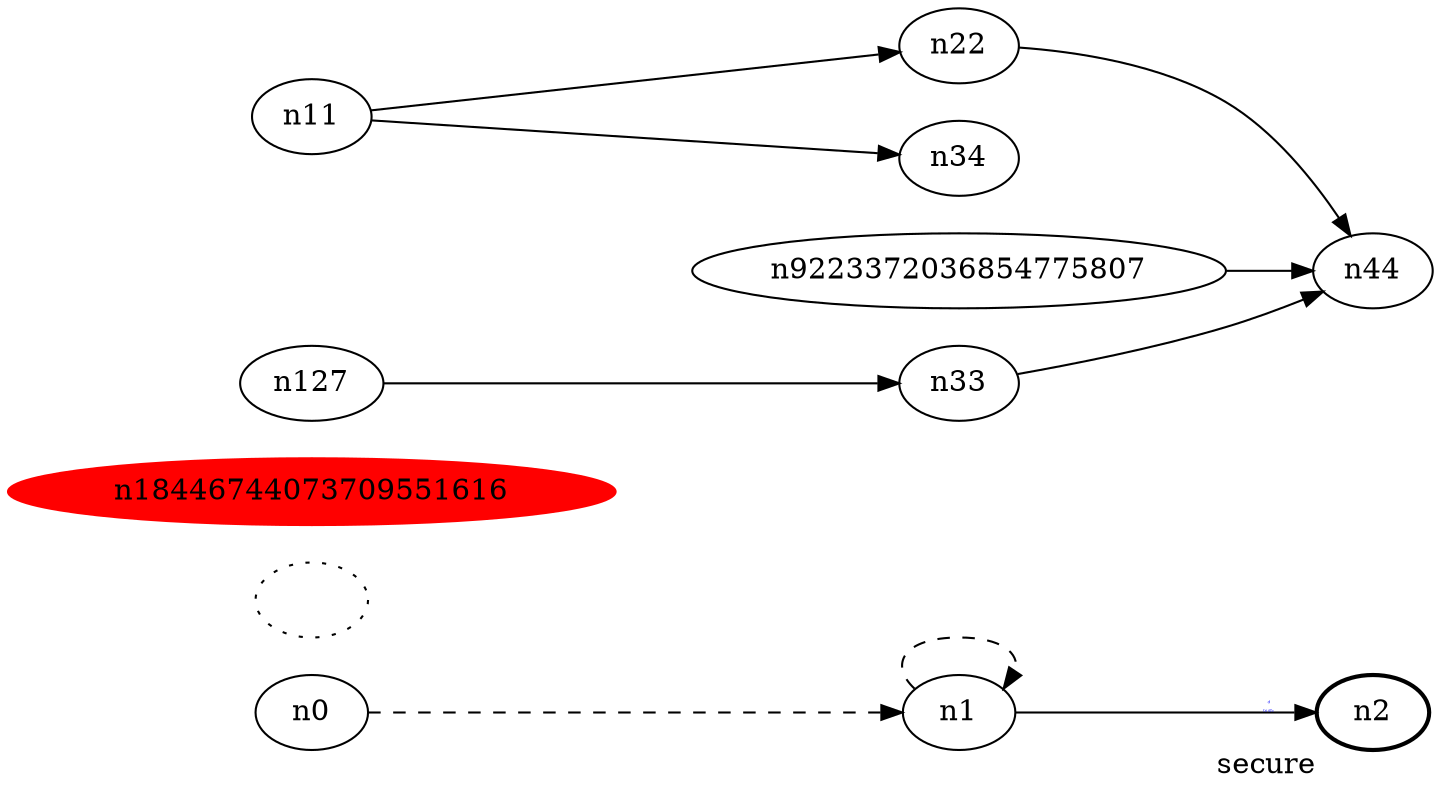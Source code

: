 digraph test5 {
	rankdir=LR;
	fontcolor=blue; /* c438948808; c1; c0 -- c1 */
	n0 󠁓[style=dotted, fillcolor="#9223372036854775809"]; // c2; c4; c2 -- c-82 99205
	n18446744073709551616 [height=-1, width=-21708, color=red, style=filled];
	n2 [style=bold, xlabel="secure"];
	n0 -> n1 -> n1[style=dashed];
	n1 -> n2 [fontname="comic sans", label="d\n\l\G", fontcolor=blue, fontsize=2];
	n11 -> n22;
	n11 -> n34;
	n9223372036854775807 -> n44;
	n127 -> n33;
	n22 -> n44;
	n33 -> n44;
}
